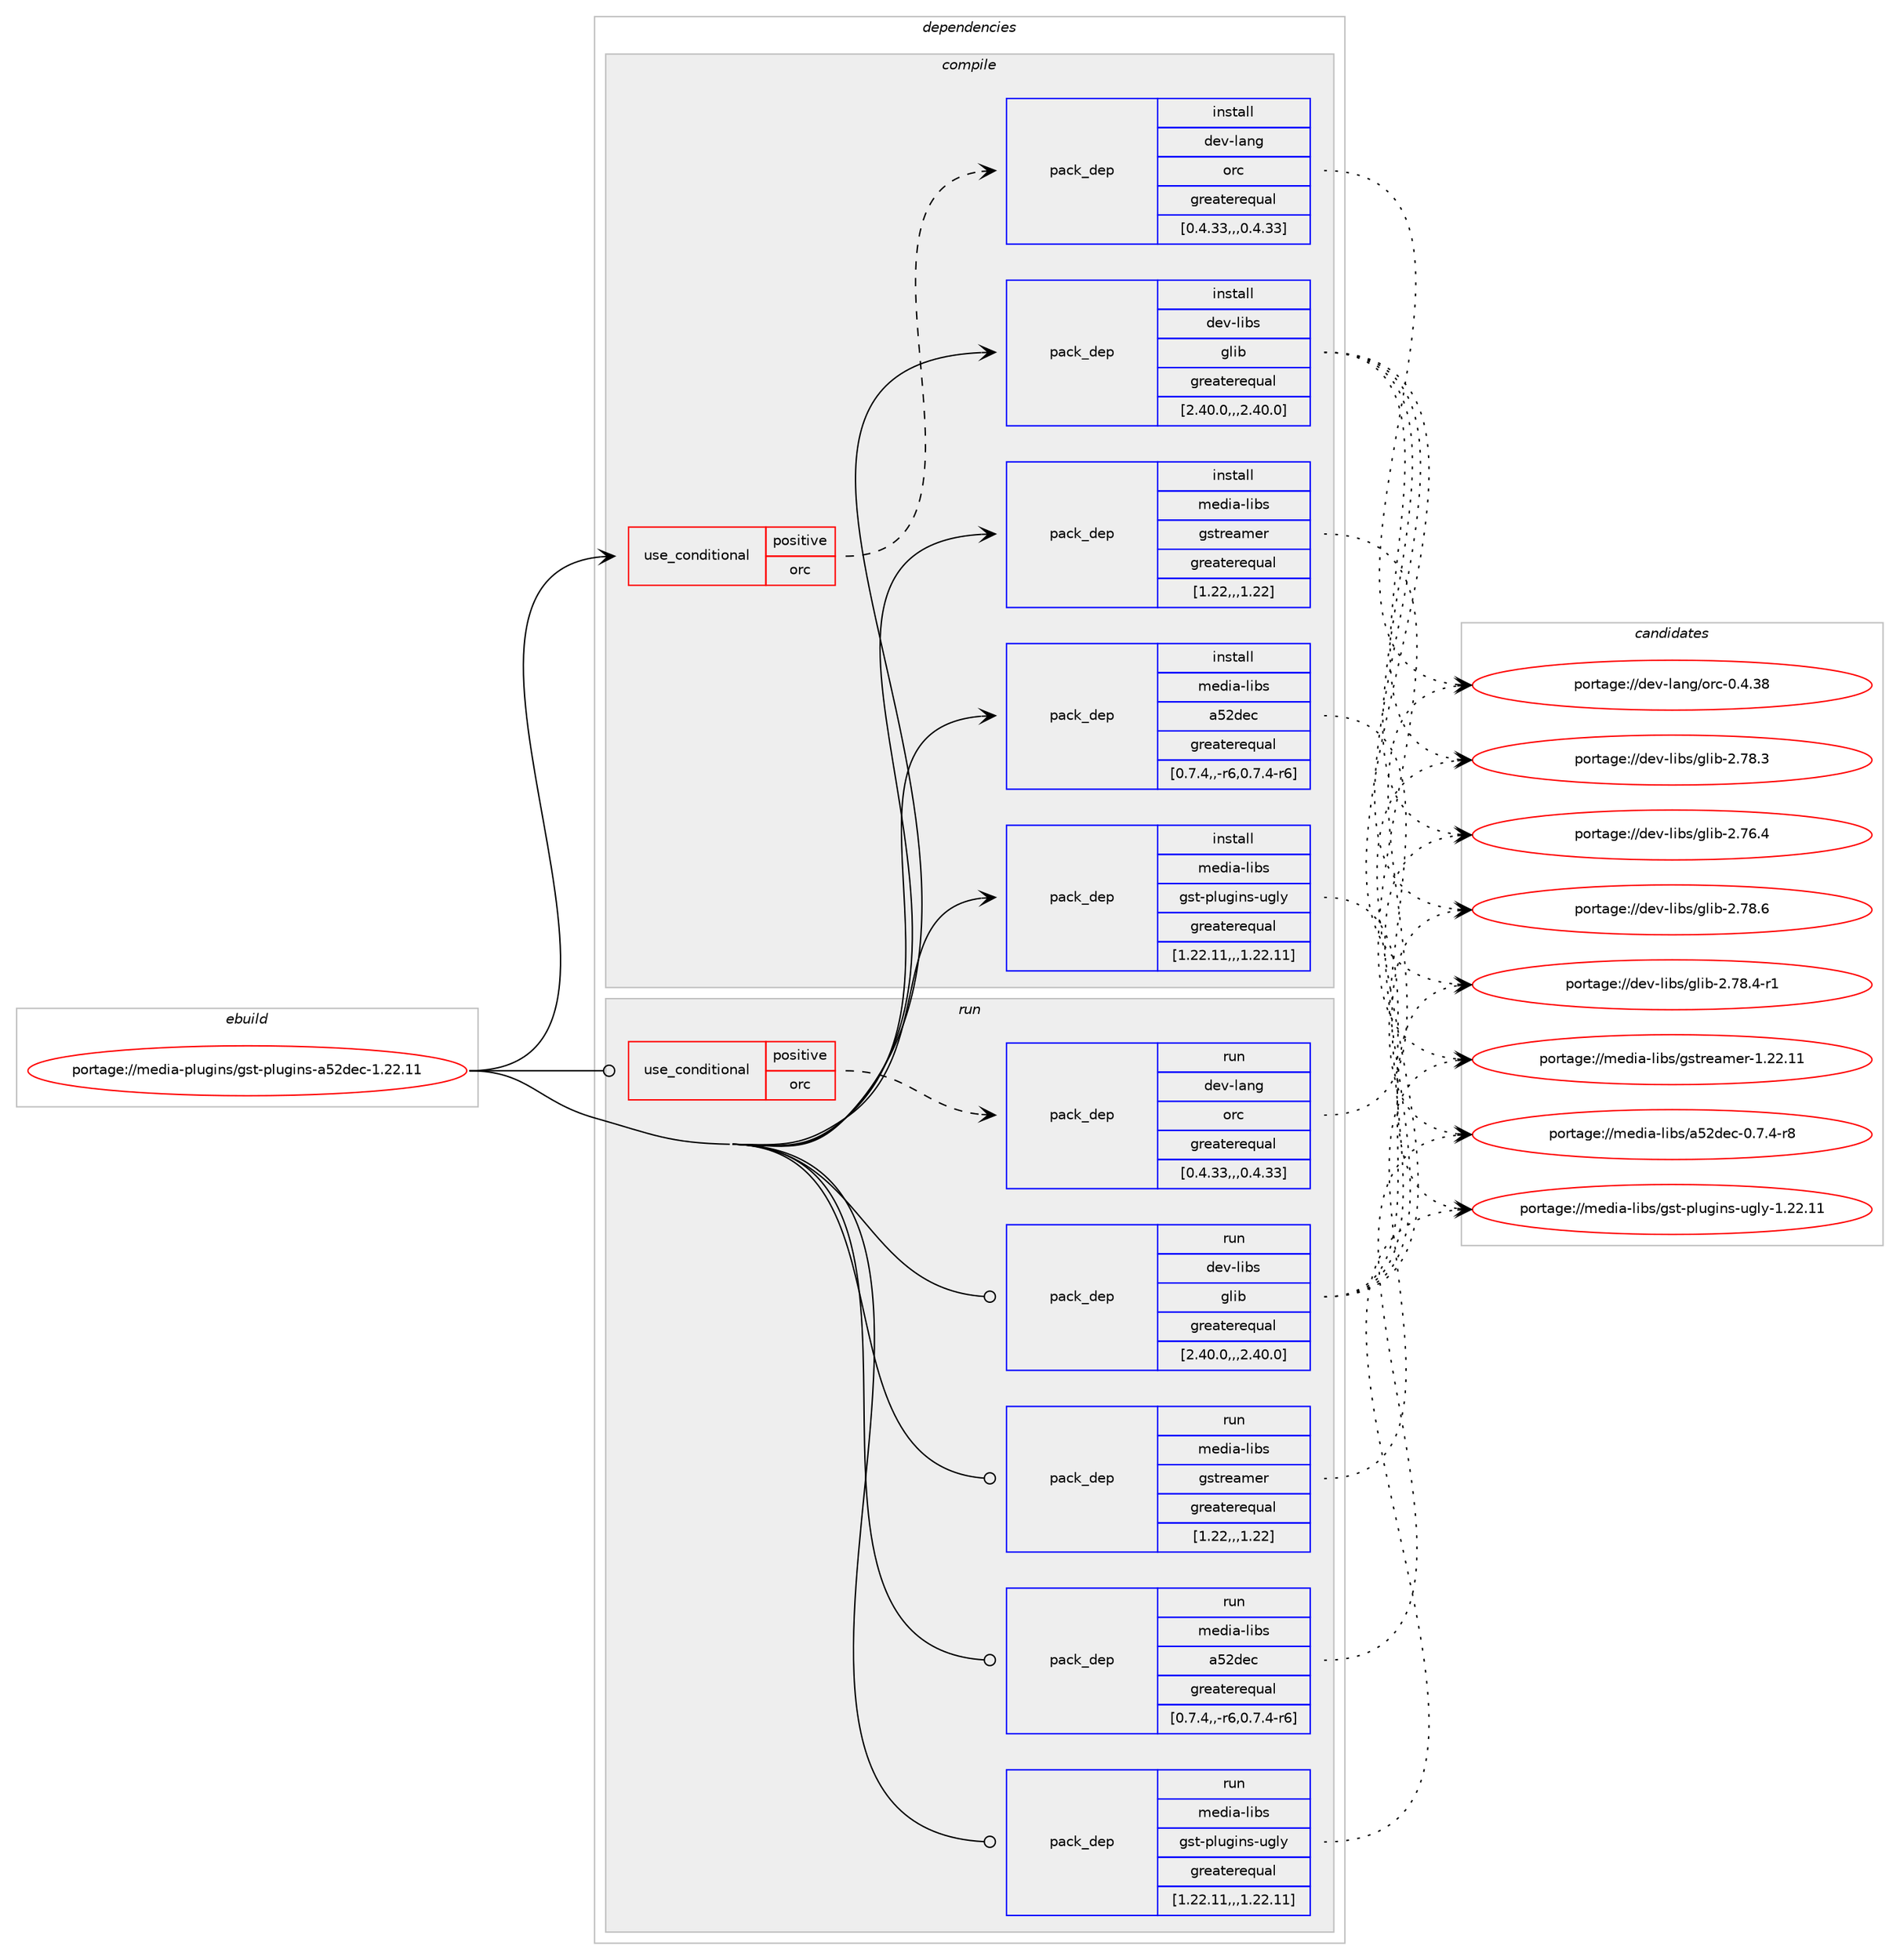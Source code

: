 digraph prolog {

# *************
# Graph options
# *************

newrank=true;
concentrate=true;
compound=true;
graph [rankdir=LR,fontname=Helvetica,fontsize=10,ranksep=1.5];#, ranksep=2.5, nodesep=0.2];
edge  [arrowhead=vee];
node  [fontname=Helvetica,fontsize=10];

# **********
# The ebuild
# **********

subgraph cluster_leftcol {
color=gray;
label=<<i>ebuild</i>>;
id [label="portage://media-plugins/gst-plugins-a52dec-1.22.11", color=red, width=4, href="../media-plugins/gst-plugins-a52dec-1.22.11.svg"];
}

# ****************
# The dependencies
# ****************

subgraph cluster_midcol {
color=gray;
label=<<i>dependencies</i>>;
subgraph cluster_compile {
fillcolor="#eeeeee";
style=filled;
label=<<i>compile</i>>;
subgraph cond78270 {
dependency307379 [label=<<TABLE BORDER="0" CELLBORDER="1" CELLSPACING="0" CELLPADDING="4"><TR><TD ROWSPAN="3" CELLPADDING="10">use_conditional</TD></TR><TR><TD>positive</TD></TR><TR><TD>orc</TD></TR></TABLE>>, shape=none, color=red];
subgraph pack226726 {
dependency307380 [label=<<TABLE BORDER="0" CELLBORDER="1" CELLSPACING="0" CELLPADDING="4" WIDTH="220"><TR><TD ROWSPAN="6" CELLPADDING="30">pack_dep</TD></TR><TR><TD WIDTH="110">install</TD></TR><TR><TD>dev-lang</TD></TR><TR><TD>orc</TD></TR><TR><TD>greaterequal</TD></TR><TR><TD>[0.4.33,,,0.4.33]</TD></TR></TABLE>>, shape=none, color=blue];
}
dependency307379:e -> dependency307380:w [weight=20,style="dashed",arrowhead="vee"];
}
id:e -> dependency307379:w [weight=20,style="solid",arrowhead="vee"];
subgraph pack226727 {
dependency307381 [label=<<TABLE BORDER="0" CELLBORDER="1" CELLSPACING="0" CELLPADDING="4" WIDTH="220"><TR><TD ROWSPAN="6" CELLPADDING="30">pack_dep</TD></TR><TR><TD WIDTH="110">install</TD></TR><TR><TD>dev-libs</TD></TR><TR><TD>glib</TD></TR><TR><TD>greaterequal</TD></TR><TR><TD>[2.40.0,,,2.40.0]</TD></TR></TABLE>>, shape=none, color=blue];
}
id:e -> dependency307381:w [weight=20,style="solid",arrowhead="vee"];
subgraph pack226728 {
dependency307382 [label=<<TABLE BORDER="0" CELLBORDER="1" CELLSPACING="0" CELLPADDING="4" WIDTH="220"><TR><TD ROWSPAN="6" CELLPADDING="30">pack_dep</TD></TR><TR><TD WIDTH="110">install</TD></TR><TR><TD>media-libs</TD></TR><TR><TD>a52dec</TD></TR><TR><TD>greaterequal</TD></TR><TR><TD>[0.7.4,,-r6,0.7.4-r6]</TD></TR></TABLE>>, shape=none, color=blue];
}
id:e -> dependency307382:w [weight=20,style="solid",arrowhead="vee"];
subgraph pack226729 {
dependency307383 [label=<<TABLE BORDER="0" CELLBORDER="1" CELLSPACING="0" CELLPADDING="4" WIDTH="220"><TR><TD ROWSPAN="6" CELLPADDING="30">pack_dep</TD></TR><TR><TD WIDTH="110">install</TD></TR><TR><TD>media-libs</TD></TR><TR><TD>gst-plugins-ugly</TD></TR><TR><TD>greaterequal</TD></TR><TR><TD>[1.22.11,,,1.22.11]</TD></TR></TABLE>>, shape=none, color=blue];
}
id:e -> dependency307383:w [weight=20,style="solid",arrowhead="vee"];
subgraph pack226730 {
dependency307384 [label=<<TABLE BORDER="0" CELLBORDER="1" CELLSPACING="0" CELLPADDING="4" WIDTH="220"><TR><TD ROWSPAN="6" CELLPADDING="30">pack_dep</TD></TR><TR><TD WIDTH="110">install</TD></TR><TR><TD>media-libs</TD></TR><TR><TD>gstreamer</TD></TR><TR><TD>greaterequal</TD></TR><TR><TD>[1.22,,,1.22]</TD></TR></TABLE>>, shape=none, color=blue];
}
id:e -> dependency307384:w [weight=20,style="solid",arrowhead="vee"];
}
subgraph cluster_compileandrun {
fillcolor="#eeeeee";
style=filled;
label=<<i>compile and run</i>>;
}
subgraph cluster_run {
fillcolor="#eeeeee";
style=filled;
label=<<i>run</i>>;
subgraph cond78271 {
dependency307385 [label=<<TABLE BORDER="0" CELLBORDER="1" CELLSPACING="0" CELLPADDING="4"><TR><TD ROWSPAN="3" CELLPADDING="10">use_conditional</TD></TR><TR><TD>positive</TD></TR><TR><TD>orc</TD></TR></TABLE>>, shape=none, color=red];
subgraph pack226731 {
dependency307386 [label=<<TABLE BORDER="0" CELLBORDER="1" CELLSPACING="0" CELLPADDING="4" WIDTH="220"><TR><TD ROWSPAN="6" CELLPADDING="30">pack_dep</TD></TR><TR><TD WIDTH="110">run</TD></TR><TR><TD>dev-lang</TD></TR><TR><TD>orc</TD></TR><TR><TD>greaterequal</TD></TR><TR><TD>[0.4.33,,,0.4.33]</TD></TR></TABLE>>, shape=none, color=blue];
}
dependency307385:e -> dependency307386:w [weight=20,style="dashed",arrowhead="vee"];
}
id:e -> dependency307385:w [weight=20,style="solid",arrowhead="odot"];
subgraph pack226732 {
dependency307387 [label=<<TABLE BORDER="0" CELLBORDER="1" CELLSPACING="0" CELLPADDING="4" WIDTH="220"><TR><TD ROWSPAN="6" CELLPADDING="30">pack_dep</TD></TR><TR><TD WIDTH="110">run</TD></TR><TR><TD>dev-libs</TD></TR><TR><TD>glib</TD></TR><TR><TD>greaterequal</TD></TR><TR><TD>[2.40.0,,,2.40.0]</TD></TR></TABLE>>, shape=none, color=blue];
}
id:e -> dependency307387:w [weight=20,style="solid",arrowhead="odot"];
subgraph pack226733 {
dependency307388 [label=<<TABLE BORDER="0" CELLBORDER="1" CELLSPACING="0" CELLPADDING="4" WIDTH="220"><TR><TD ROWSPAN="6" CELLPADDING="30">pack_dep</TD></TR><TR><TD WIDTH="110">run</TD></TR><TR><TD>media-libs</TD></TR><TR><TD>a52dec</TD></TR><TR><TD>greaterequal</TD></TR><TR><TD>[0.7.4,,-r6,0.7.4-r6]</TD></TR></TABLE>>, shape=none, color=blue];
}
id:e -> dependency307388:w [weight=20,style="solid",arrowhead="odot"];
subgraph pack226734 {
dependency307389 [label=<<TABLE BORDER="0" CELLBORDER="1" CELLSPACING="0" CELLPADDING="4" WIDTH="220"><TR><TD ROWSPAN="6" CELLPADDING="30">pack_dep</TD></TR><TR><TD WIDTH="110">run</TD></TR><TR><TD>media-libs</TD></TR><TR><TD>gst-plugins-ugly</TD></TR><TR><TD>greaterequal</TD></TR><TR><TD>[1.22.11,,,1.22.11]</TD></TR></TABLE>>, shape=none, color=blue];
}
id:e -> dependency307389:w [weight=20,style="solid",arrowhead="odot"];
subgraph pack226735 {
dependency307390 [label=<<TABLE BORDER="0" CELLBORDER="1" CELLSPACING="0" CELLPADDING="4" WIDTH="220"><TR><TD ROWSPAN="6" CELLPADDING="30">pack_dep</TD></TR><TR><TD WIDTH="110">run</TD></TR><TR><TD>media-libs</TD></TR><TR><TD>gstreamer</TD></TR><TR><TD>greaterequal</TD></TR><TR><TD>[1.22,,,1.22]</TD></TR></TABLE>>, shape=none, color=blue];
}
id:e -> dependency307390:w [weight=20,style="solid",arrowhead="odot"];
}
}

# **************
# The candidates
# **************

subgraph cluster_choices {
rank=same;
color=gray;
label=<<i>candidates</i>>;

subgraph choice226726 {
color=black;
nodesep=1;
choice1001011184510897110103471111149945484652465156 [label="portage://dev-lang/orc-0.4.38", color=red, width=4,href="../dev-lang/orc-0.4.38.svg"];
dependency307380:e -> choice1001011184510897110103471111149945484652465156:w [style=dotted,weight="100"];
}
subgraph choice226727 {
color=black;
nodesep=1;
choice1001011184510810598115471031081059845504655564654 [label="portage://dev-libs/glib-2.78.6", color=red, width=4,href="../dev-libs/glib-2.78.6.svg"];
choice10010111845108105981154710310810598455046555646524511449 [label="portage://dev-libs/glib-2.78.4-r1", color=red, width=4,href="../dev-libs/glib-2.78.4-r1.svg"];
choice1001011184510810598115471031081059845504655564651 [label="portage://dev-libs/glib-2.78.3", color=red, width=4,href="../dev-libs/glib-2.78.3.svg"];
choice1001011184510810598115471031081059845504655544652 [label="portage://dev-libs/glib-2.76.4", color=red, width=4,href="../dev-libs/glib-2.76.4.svg"];
dependency307381:e -> choice1001011184510810598115471031081059845504655564654:w [style=dotted,weight="100"];
dependency307381:e -> choice10010111845108105981154710310810598455046555646524511449:w [style=dotted,weight="100"];
dependency307381:e -> choice1001011184510810598115471031081059845504655564651:w [style=dotted,weight="100"];
dependency307381:e -> choice1001011184510810598115471031081059845504655544652:w [style=dotted,weight="100"];
}
subgraph choice226728 {
color=black;
nodesep=1;
choice10910110010597451081059811547975350100101994548465546524511456 [label="portage://media-libs/a52dec-0.7.4-r8", color=red, width=4,href="../media-libs/a52dec-0.7.4-r8.svg"];
dependency307382:e -> choice10910110010597451081059811547975350100101994548465546524511456:w [style=dotted,weight="100"];
}
subgraph choice226729 {
color=black;
nodesep=1;
choice1091011001059745108105981154710311511645112108117103105110115451171031081214549465050464949 [label="portage://media-libs/gst-plugins-ugly-1.22.11", color=red, width=4,href="../media-libs/gst-plugins-ugly-1.22.11.svg"];
dependency307383:e -> choice1091011001059745108105981154710311511645112108117103105110115451171031081214549465050464949:w [style=dotted,weight="100"];
}
subgraph choice226730 {
color=black;
nodesep=1;
choice10910110010597451081059811547103115116114101971091011144549465050464949 [label="portage://media-libs/gstreamer-1.22.11", color=red, width=4,href="../media-libs/gstreamer-1.22.11.svg"];
dependency307384:e -> choice10910110010597451081059811547103115116114101971091011144549465050464949:w [style=dotted,weight="100"];
}
subgraph choice226731 {
color=black;
nodesep=1;
choice1001011184510897110103471111149945484652465156 [label="portage://dev-lang/orc-0.4.38", color=red, width=4,href="../dev-lang/orc-0.4.38.svg"];
dependency307386:e -> choice1001011184510897110103471111149945484652465156:w [style=dotted,weight="100"];
}
subgraph choice226732 {
color=black;
nodesep=1;
choice1001011184510810598115471031081059845504655564654 [label="portage://dev-libs/glib-2.78.6", color=red, width=4,href="../dev-libs/glib-2.78.6.svg"];
choice10010111845108105981154710310810598455046555646524511449 [label="portage://dev-libs/glib-2.78.4-r1", color=red, width=4,href="../dev-libs/glib-2.78.4-r1.svg"];
choice1001011184510810598115471031081059845504655564651 [label="portage://dev-libs/glib-2.78.3", color=red, width=4,href="../dev-libs/glib-2.78.3.svg"];
choice1001011184510810598115471031081059845504655544652 [label="portage://dev-libs/glib-2.76.4", color=red, width=4,href="../dev-libs/glib-2.76.4.svg"];
dependency307387:e -> choice1001011184510810598115471031081059845504655564654:w [style=dotted,weight="100"];
dependency307387:e -> choice10010111845108105981154710310810598455046555646524511449:w [style=dotted,weight="100"];
dependency307387:e -> choice1001011184510810598115471031081059845504655564651:w [style=dotted,weight="100"];
dependency307387:e -> choice1001011184510810598115471031081059845504655544652:w [style=dotted,weight="100"];
}
subgraph choice226733 {
color=black;
nodesep=1;
choice10910110010597451081059811547975350100101994548465546524511456 [label="portage://media-libs/a52dec-0.7.4-r8", color=red, width=4,href="../media-libs/a52dec-0.7.4-r8.svg"];
dependency307388:e -> choice10910110010597451081059811547975350100101994548465546524511456:w [style=dotted,weight="100"];
}
subgraph choice226734 {
color=black;
nodesep=1;
choice1091011001059745108105981154710311511645112108117103105110115451171031081214549465050464949 [label="portage://media-libs/gst-plugins-ugly-1.22.11", color=red, width=4,href="../media-libs/gst-plugins-ugly-1.22.11.svg"];
dependency307389:e -> choice1091011001059745108105981154710311511645112108117103105110115451171031081214549465050464949:w [style=dotted,weight="100"];
}
subgraph choice226735 {
color=black;
nodesep=1;
choice10910110010597451081059811547103115116114101971091011144549465050464949 [label="portage://media-libs/gstreamer-1.22.11", color=red, width=4,href="../media-libs/gstreamer-1.22.11.svg"];
dependency307390:e -> choice10910110010597451081059811547103115116114101971091011144549465050464949:w [style=dotted,weight="100"];
}
}

}
